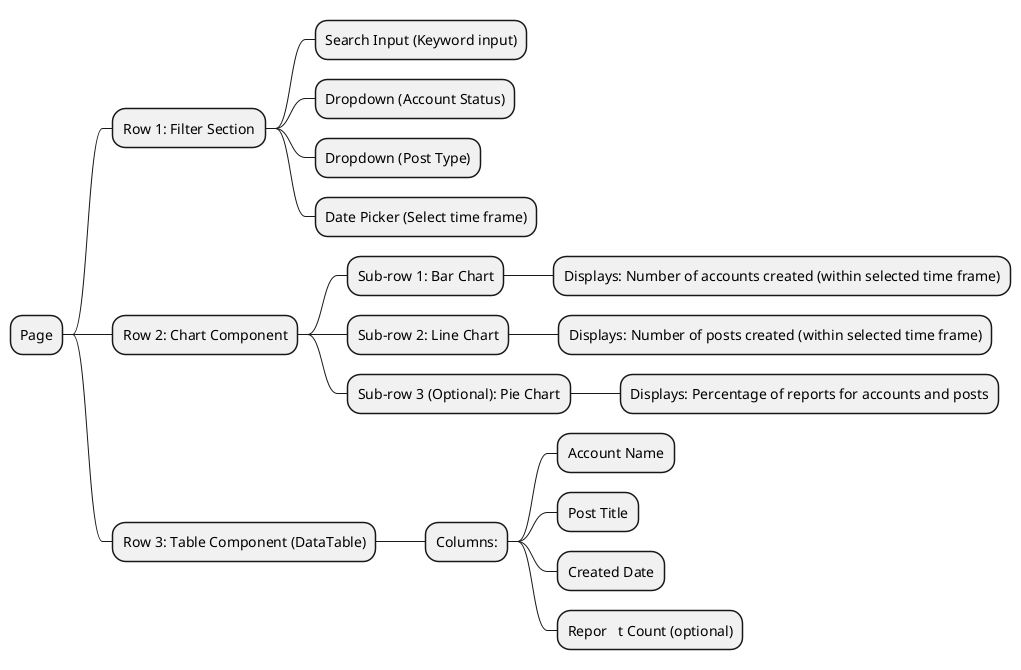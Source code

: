 @startmindmap
* Page
  * Row 1: Filter Section
    * Search Input (Keyword input)
    * Dropdown (Account Status)
    * Dropdown (Post Type)
    * Date Picker (Select time frame)
  * Row 2: Chart Component
    * Sub-row 1: Bar Chart
      * Displays: Number of accounts created (within selected time frame)
    * Sub-row 2: Line Chart
      * Displays: Number of posts created (within selected time frame)
    * Sub-row 3 (Optional): Pie Chart
      * Displays: Percentage of reports for accounts and posts
  * Row 3: Table Component (DataTable)
    * Columns:
      * Account Name
      * Post Title
      * Created Date
      * Repor   t Count (optional)
@endmindmap
